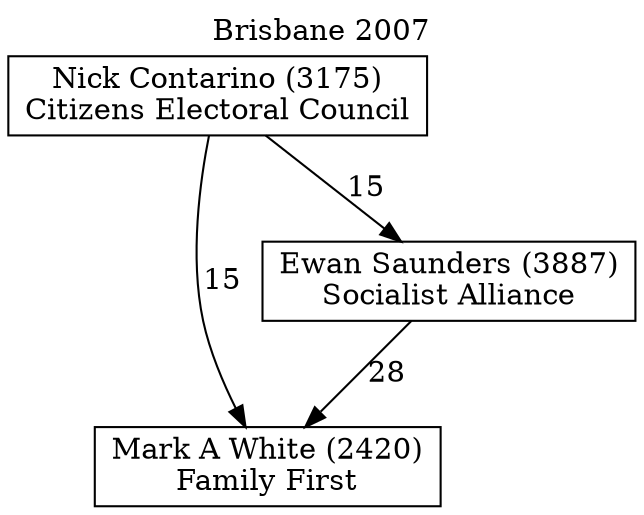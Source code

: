 // House preference flow
digraph "Mark A White (2420)_Brisbane_2007" {
	graph [label="Brisbane 2007" labelloc=t mclimit=10]
	node [shape=box]
	"Mark A White (2420)" [label="Mark A White (2420)
Family First"]
	"Ewan Saunders (3887)" [label="Ewan Saunders (3887)
Socialist Alliance"]
	"Nick Contarino (3175)" [label="Nick Contarino (3175)
Citizens Electoral Council"]
	"Ewan Saunders (3887)" -> "Mark A White (2420)" [label=28]
	"Nick Contarino (3175)" -> "Ewan Saunders (3887)" [label=15]
	"Nick Contarino (3175)" -> "Mark A White (2420)" [label=15]
}
